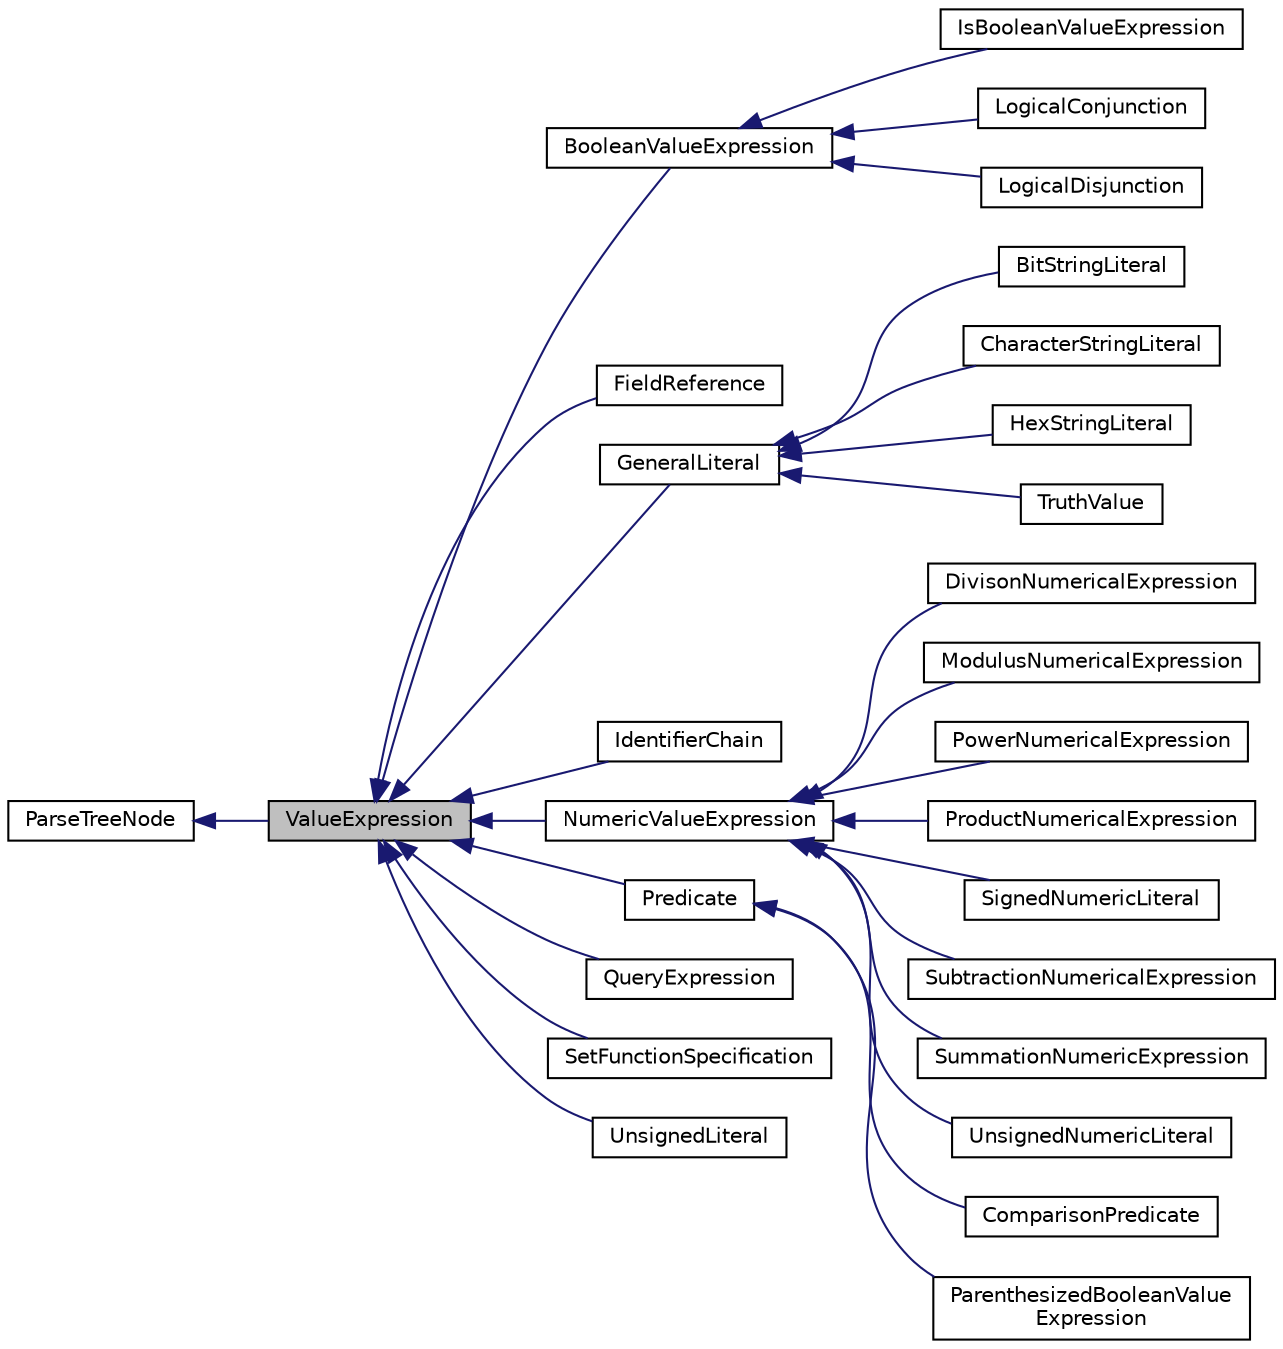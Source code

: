 digraph "ValueExpression"
{
  edge [fontname="Helvetica",fontsize="10",labelfontname="Helvetica",labelfontsize="10"];
  node [fontname="Helvetica",fontsize="10",shape=record];
  rankdir="LR";
  Node0 [label="ValueExpression",height=0.2,width=0.4,color="black", fillcolor="grey75", style="filled", fontcolor="black"];
  Node1 -> Node0 [dir="back",color="midnightblue",fontsize="10",style="solid",fontname="Helvetica"];
  Node1 [label="ParseTreeNode",height=0.2,width=0.4,color="black", fillcolor="white", style="filled",URL="$classParseTreeNode.html"];
  Node0 -> Node2 [dir="back",color="midnightblue",fontsize="10",style="solid",fontname="Helvetica"];
  Node2 [label="BooleanValueExpression",height=0.2,width=0.4,color="black", fillcolor="white", style="filled",URL="$classBooleanValueExpression.html"];
  Node2 -> Node3 [dir="back",color="midnightblue",fontsize="10",style="solid",fontname="Helvetica"];
  Node3 [label="IsBooleanValueExpression",height=0.2,width=0.4,color="black", fillcolor="white", style="filled",URL="$classIsBooleanValueExpression.html"];
  Node2 -> Node4 [dir="back",color="midnightblue",fontsize="10",style="solid",fontname="Helvetica"];
  Node4 [label="LogicalConjunction",height=0.2,width=0.4,color="black", fillcolor="white", style="filled",URL="$classLogicalConjunction.html"];
  Node2 -> Node5 [dir="back",color="midnightblue",fontsize="10",style="solid",fontname="Helvetica"];
  Node5 [label="LogicalDisjunction",height=0.2,width=0.4,color="black", fillcolor="white", style="filled",URL="$classLogicalDisjunction.html"];
  Node0 -> Node6 [dir="back",color="midnightblue",fontsize="10",style="solid",fontname="Helvetica"];
  Node6 [label="FieldReference",height=0.2,width=0.4,color="black", fillcolor="white", style="filled",URL="$classFieldReference.html"];
  Node0 -> Node7 [dir="back",color="midnightblue",fontsize="10",style="solid",fontname="Helvetica"];
  Node7 [label="GeneralLiteral",height=0.2,width=0.4,color="black", fillcolor="white", style="filled",URL="$classGeneralLiteral.html"];
  Node7 -> Node8 [dir="back",color="midnightblue",fontsize="10",style="solid",fontname="Helvetica"];
  Node8 [label="BitStringLiteral",height=0.2,width=0.4,color="black", fillcolor="white", style="filled",URL="$classBitStringLiteral.html"];
  Node7 -> Node9 [dir="back",color="midnightblue",fontsize="10",style="solid",fontname="Helvetica"];
  Node9 [label="CharacterStringLiteral",height=0.2,width=0.4,color="black", fillcolor="white", style="filled",URL="$classCharacterStringLiteral.html"];
  Node7 -> Node10 [dir="back",color="midnightblue",fontsize="10",style="solid",fontname="Helvetica"];
  Node10 [label="HexStringLiteral",height=0.2,width=0.4,color="black", fillcolor="white", style="filled",URL="$classHexStringLiteral.html"];
  Node7 -> Node11 [dir="back",color="midnightblue",fontsize="10",style="solid",fontname="Helvetica"];
  Node11 [label="TruthValue",height=0.2,width=0.4,color="black", fillcolor="white", style="filled",URL="$classTruthValue.html"];
  Node0 -> Node12 [dir="back",color="midnightblue",fontsize="10",style="solid",fontname="Helvetica"];
  Node12 [label="IdentifierChain",height=0.2,width=0.4,color="black", fillcolor="white", style="filled",URL="$classIdentifierChain.html"];
  Node0 -> Node13 [dir="back",color="midnightblue",fontsize="10",style="solid",fontname="Helvetica"];
  Node13 [label="NumericValueExpression",height=0.2,width=0.4,color="black", fillcolor="white", style="filled",URL="$classNumericValueExpression.html"];
  Node13 -> Node14 [dir="back",color="midnightblue",fontsize="10",style="solid",fontname="Helvetica"];
  Node14 [label="DivisonNumericalExpression",height=0.2,width=0.4,color="black", fillcolor="white", style="filled",URL="$classDivisonNumericalExpression.html"];
  Node13 -> Node15 [dir="back",color="midnightblue",fontsize="10",style="solid",fontname="Helvetica"];
  Node15 [label="ModulusNumericalExpression",height=0.2,width=0.4,color="black", fillcolor="white", style="filled",URL="$classModulusNumericalExpression.html"];
  Node13 -> Node16 [dir="back",color="midnightblue",fontsize="10",style="solid",fontname="Helvetica"];
  Node16 [label="PowerNumericalExpression",height=0.2,width=0.4,color="black", fillcolor="white", style="filled",URL="$classPowerNumericalExpression.html"];
  Node13 -> Node17 [dir="back",color="midnightblue",fontsize="10",style="solid",fontname="Helvetica"];
  Node17 [label="ProductNumericalExpression",height=0.2,width=0.4,color="black", fillcolor="white", style="filled",URL="$classProductNumericalExpression.html"];
  Node13 -> Node18 [dir="back",color="midnightblue",fontsize="10",style="solid",fontname="Helvetica"];
  Node18 [label="SignedNumericLiteral",height=0.2,width=0.4,color="black", fillcolor="white", style="filled",URL="$classSignedNumericLiteral.html"];
  Node13 -> Node19 [dir="back",color="midnightblue",fontsize="10",style="solid",fontname="Helvetica"];
  Node19 [label="SubtractionNumericalExpression",height=0.2,width=0.4,color="black", fillcolor="white", style="filled",URL="$classSubtractionNumericalExpression.html"];
  Node13 -> Node20 [dir="back",color="midnightblue",fontsize="10",style="solid",fontname="Helvetica"];
  Node20 [label="SummationNumericExpression",height=0.2,width=0.4,color="black", fillcolor="white", style="filled",URL="$classSummationNumericExpression.html"];
  Node13 -> Node21 [dir="back",color="midnightblue",fontsize="10",style="solid",fontname="Helvetica"];
  Node21 [label="UnsignedNumericLiteral",height=0.2,width=0.4,color="black", fillcolor="white", style="filled",URL="$classUnsignedNumericLiteral.html"];
  Node0 -> Node22 [dir="back",color="midnightblue",fontsize="10",style="solid",fontname="Helvetica"];
  Node22 [label="Predicate",height=0.2,width=0.4,color="black", fillcolor="white", style="filled",URL="$classPredicate.html"];
  Node22 -> Node23 [dir="back",color="midnightblue",fontsize="10",style="solid",fontname="Helvetica"];
  Node23 [label="ComparisonPredicate",height=0.2,width=0.4,color="black", fillcolor="white", style="filled",URL="$classComparisonPredicate.html"];
  Node22 -> Node24 [dir="back",color="midnightblue",fontsize="10",style="solid",fontname="Helvetica"];
  Node24 [label="ParenthesizedBooleanValue\lExpression",height=0.2,width=0.4,color="black", fillcolor="white", style="filled",URL="$classParenthesizedBooleanValueExpression.html"];
  Node0 -> Node25 [dir="back",color="midnightblue",fontsize="10",style="solid",fontname="Helvetica"];
  Node25 [label="QueryExpression",height=0.2,width=0.4,color="black", fillcolor="white", style="filled",URL="$classQueryExpression.html"];
  Node0 -> Node26 [dir="back",color="midnightblue",fontsize="10",style="solid",fontname="Helvetica"];
  Node26 [label="SetFunctionSpecification",height=0.2,width=0.4,color="black", fillcolor="white", style="filled",URL="$classSetFunctionSpecification.html"];
  Node0 -> Node27 [dir="back",color="midnightblue",fontsize="10",style="solid",fontname="Helvetica"];
  Node27 [label="UnsignedLiteral",height=0.2,width=0.4,color="black", fillcolor="white", style="filled",URL="$classUnsignedLiteral.html"];
}
